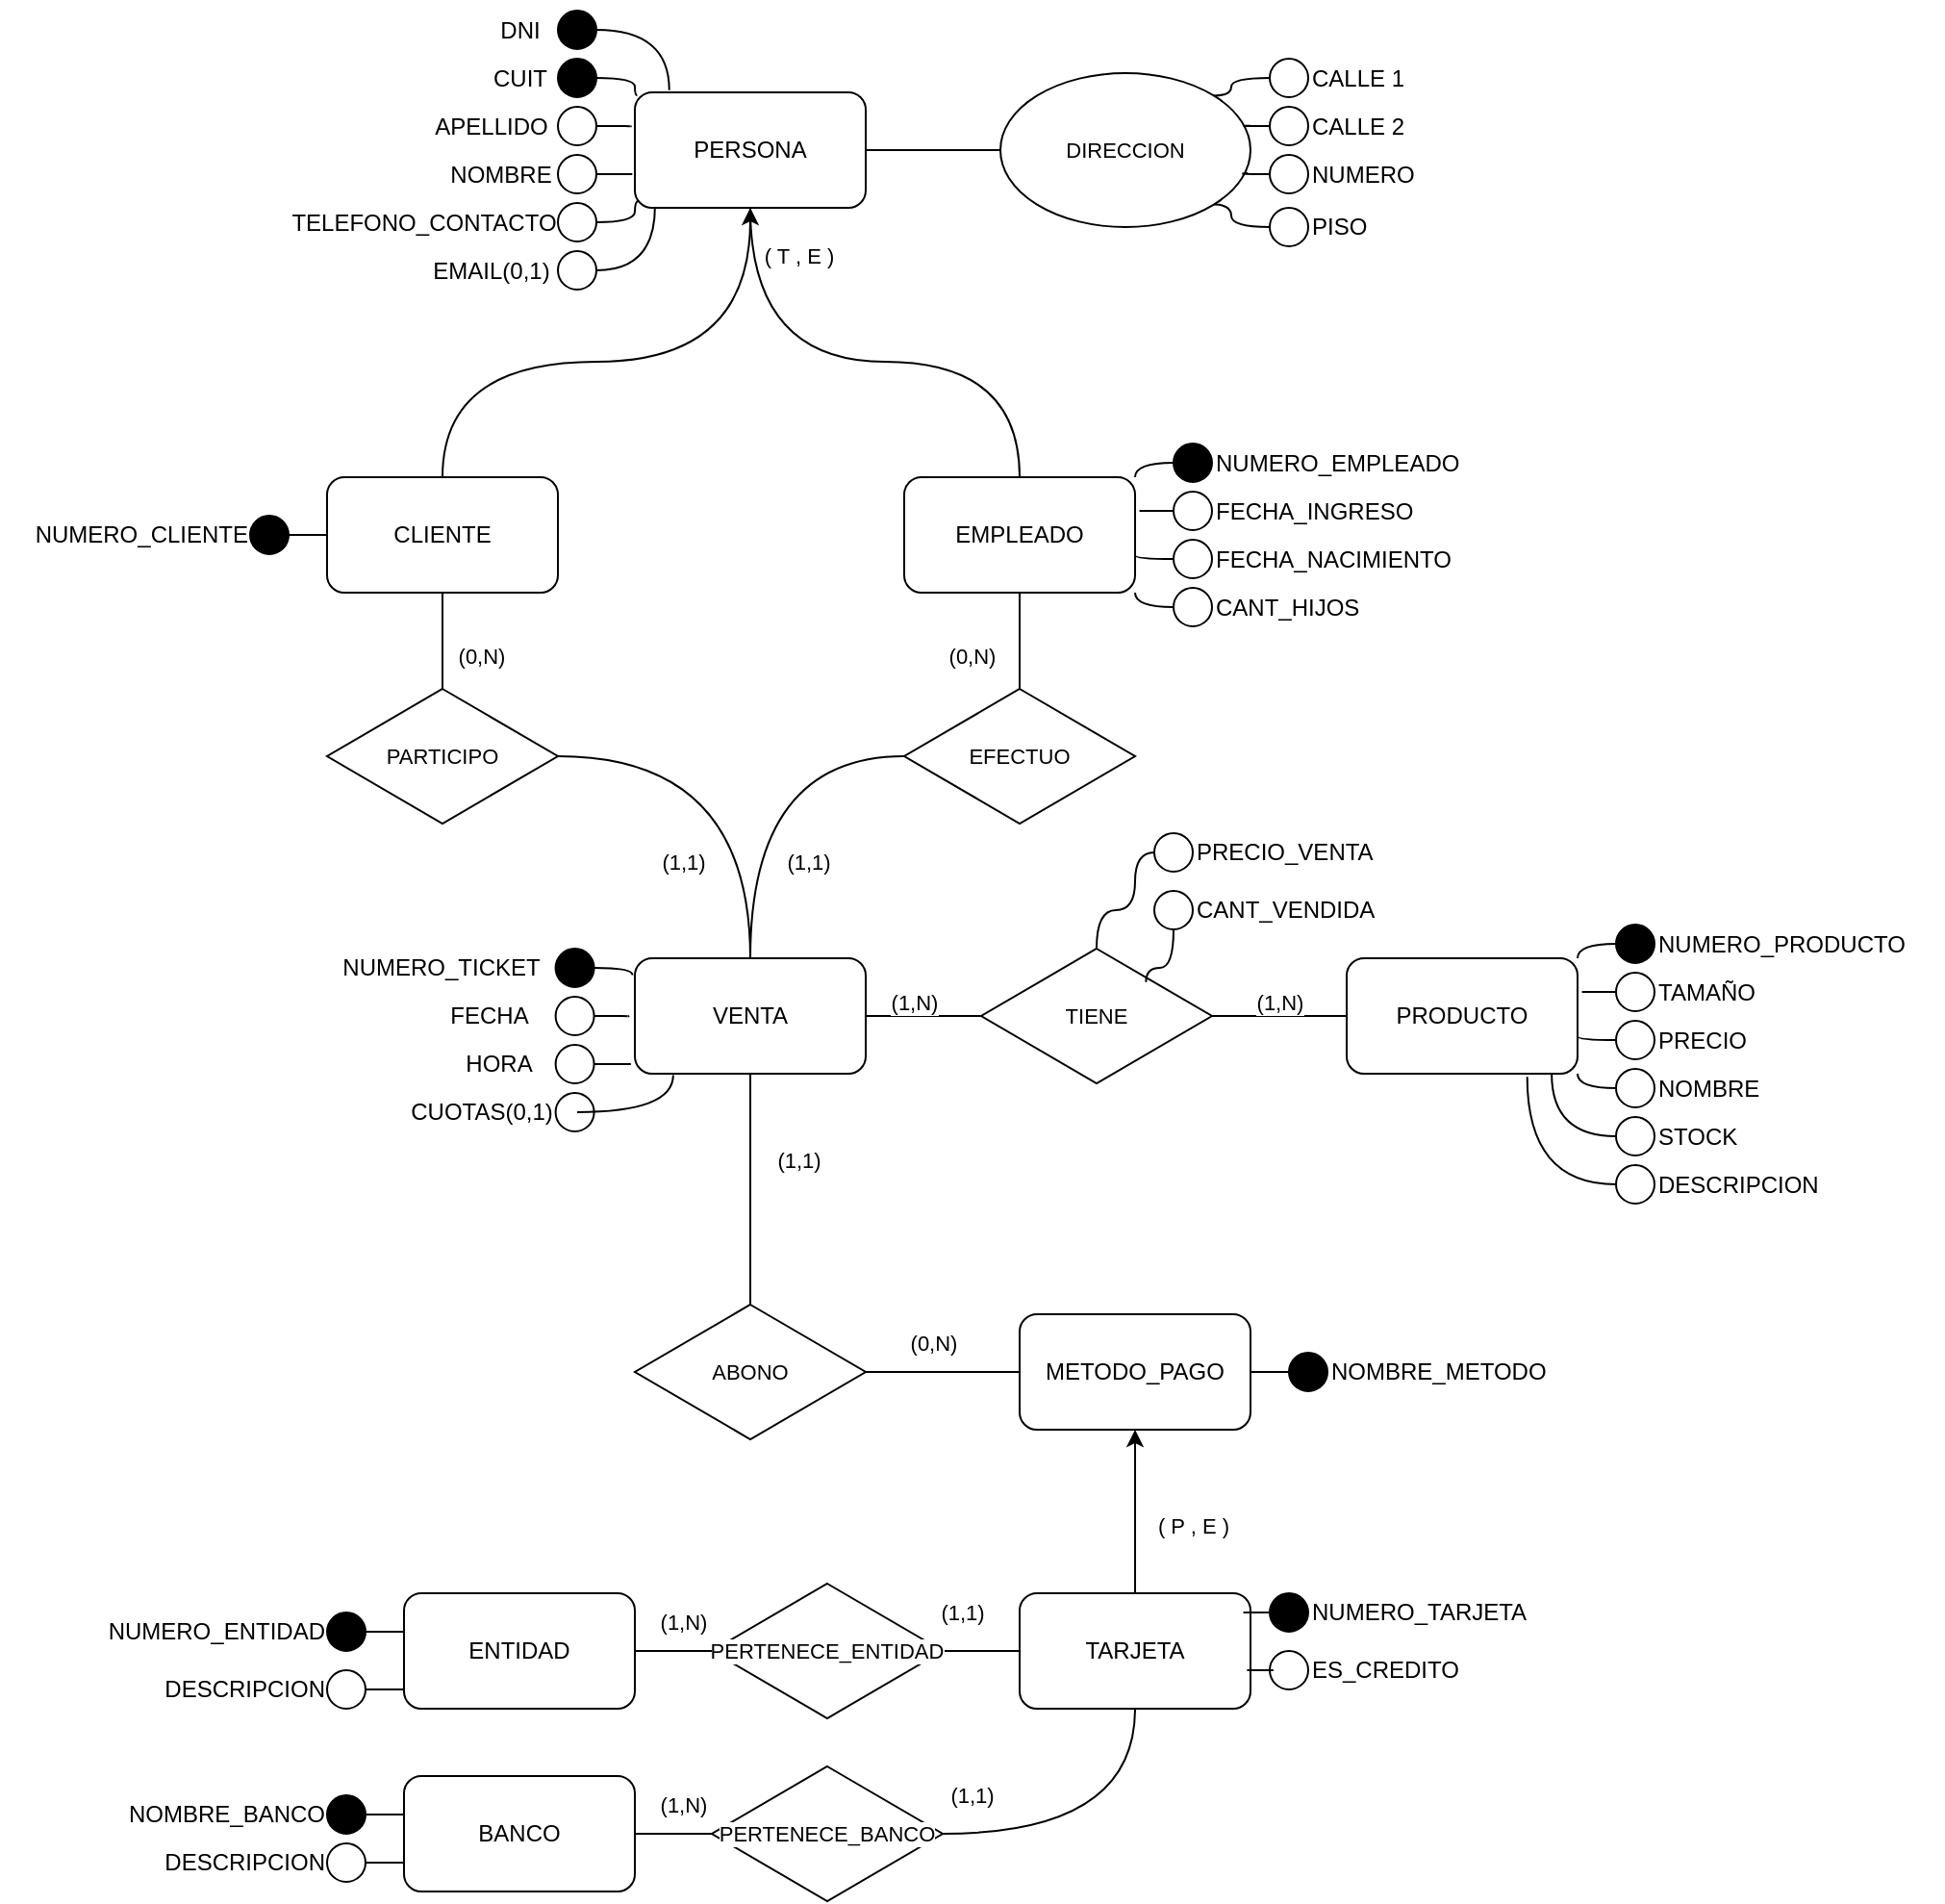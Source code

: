 <mxfile version="24.8.4">
  <diagram name="Page-1" id="r-wE8rNvTRcSZEGVUg5o">
    <mxGraphModel dx="1195" dy="644" grid="1" gridSize="10" guides="1" tooltips="1" connect="1" arrows="1" fold="1" page="1" pageScale="1" pageWidth="1400" pageHeight="850" math="0" shadow="0">
      <root>
        <mxCell id="0" />
        <mxCell id="1" parent="0" />
        <mxCell id="dxS-f-YdwQxAhVwUpoM0-28" value="" style="edgeStyle=orthogonalEdgeStyle;shape=connector;curved=1;rounded=0;orthogonalLoop=1;jettySize=auto;html=1;strokeColor=default;align=center;verticalAlign=middle;fontFamily=Helvetica;fontSize=11;fontColor=default;labelBackgroundColor=default;endArrow=none;endFill=0;" edge="1" parent="1" source="dxS-f-YdwQxAhVwUpoM0-1">
          <mxGeometry relative="1" as="geometry">
            <mxPoint x="670" y="240" as="targetPoint" />
          </mxGeometry>
        </mxCell>
        <mxCell id="dxS-f-YdwQxAhVwUpoM0-1" value="PERSONA" style="rounded=1;whiteSpace=wrap;html=1;" vertex="1" parent="1">
          <mxGeometry x="480" y="210" width="120" height="60" as="geometry" />
        </mxCell>
        <mxCell id="dxS-f-YdwQxAhVwUpoM0-2" value="" style="ellipse;whiteSpace=wrap;html=1;aspect=fixed;fillColor=#000000;" vertex="1" parent="1">
          <mxGeometry x="440" y="167.5" width="20" height="20" as="geometry" />
        </mxCell>
        <mxCell id="dxS-f-YdwQxAhVwUpoM0-3" value="DNI" style="text;html=1;align=center;verticalAlign=middle;resizable=0;points=[];autosize=1;strokeColor=none;fillColor=none;" vertex="1" parent="1">
          <mxGeometry x="400" y="162.5" width="40" height="30" as="geometry" />
        </mxCell>
        <mxCell id="dxS-f-YdwQxAhVwUpoM0-7" value="" style="ellipse;whiteSpace=wrap;html=1;aspect=fixed;fillColor=#000000;" vertex="1" parent="1">
          <mxGeometry x="440" y="192.5" width="20" height="20" as="geometry" />
        </mxCell>
        <mxCell id="dxS-f-YdwQxAhVwUpoM0-8" value="CUIT" style="text;html=1;align=center;verticalAlign=middle;resizable=0;points=[];autosize=1;strokeColor=none;fillColor=none;" vertex="1" parent="1">
          <mxGeometry x="395" y="187.5" width="50" height="30" as="geometry" />
        </mxCell>
        <mxCell id="dxS-f-YdwQxAhVwUpoM0-12" value="" style="ellipse;whiteSpace=wrap;html=1;aspect=fixed;" vertex="1" parent="1">
          <mxGeometry x="440" y="217.5" width="20" height="20" as="geometry" />
        </mxCell>
        <mxCell id="dxS-f-YdwQxAhVwUpoM0-13" value="APELLIDO" style="text;html=1;align=center;verticalAlign=middle;resizable=0;points=[];autosize=1;strokeColor=none;fillColor=none;" vertex="1" parent="1">
          <mxGeometry x="365" y="212.5" width="80" height="30" as="geometry" />
        </mxCell>
        <mxCell id="dxS-f-YdwQxAhVwUpoM0-14" value="" style="ellipse;whiteSpace=wrap;html=1;aspect=fixed;" vertex="1" parent="1">
          <mxGeometry x="440" y="242.5" width="20" height="20" as="geometry" />
        </mxCell>
        <mxCell id="dxS-f-YdwQxAhVwUpoM0-15" value="NOMBRE" style="text;html=1;align=center;verticalAlign=middle;resizable=0;points=[];autosize=1;strokeColor=none;fillColor=none;" vertex="1" parent="1">
          <mxGeometry x="370" y="237.5" width="80" height="30" as="geometry" />
        </mxCell>
        <mxCell id="dxS-f-YdwQxAhVwUpoM0-16" value="" style="ellipse;whiteSpace=wrap;html=1;aspect=fixed;" vertex="1" parent="1">
          <mxGeometry x="440" y="267.5" width="20" height="20" as="geometry" />
        </mxCell>
        <mxCell id="dxS-f-YdwQxAhVwUpoM0-17" value="TELEFONO_CONTACTO" style="text;html=1;align=center;verticalAlign=middle;resizable=0;points=[];autosize=1;strokeColor=none;fillColor=none;" vertex="1" parent="1">
          <mxGeometry x="290" y="262.5" width="160" height="30" as="geometry" />
        </mxCell>
        <mxCell id="dxS-f-YdwQxAhVwUpoM0-18" value="" style="ellipse;whiteSpace=wrap;html=1;aspect=fixed;" vertex="1" parent="1">
          <mxGeometry x="440" y="292.5" width="20" height="20" as="geometry" />
        </mxCell>
        <mxCell id="dxS-f-YdwQxAhVwUpoM0-19" value="EMAIL(0,1)" style="text;html=1;align=center;verticalAlign=middle;resizable=0;points=[];autosize=1;strokeColor=none;fillColor=none;" vertex="1" parent="1">
          <mxGeometry x="365" y="287.5" width="80" height="30" as="geometry" />
        </mxCell>
        <mxCell id="dxS-f-YdwQxAhVwUpoM0-20" style="edgeStyle=orthogonalEdgeStyle;rounded=0;orthogonalLoop=1;jettySize=auto;html=1;entryX=0.149;entryY=-0.019;entryDx=0;entryDy=0;entryPerimeter=0;curved=1;endArrow=none;endFill=0;" edge="1" parent="1" source="dxS-f-YdwQxAhVwUpoM0-2" target="dxS-f-YdwQxAhVwUpoM0-1">
          <mxGeometry relative="1" as="geometry" />
        </mxCell>
        <mxCell id="dxS-f-YdwQxAhVwUpoM0-21" style="edgeStyle=orthogonalEdgeStyle;shape=connector;curved=1;rounded=0;orthogonalLoop=1;jettySize=auto;html=1;entryX=0.01;entryY=0.027;entryDx=0;entryDy=0;entryPerimeter=0;strokeColor=default;align=center;verticalAlign=middle;fontFamily=Helvetica;fontSize=11;fontColor=default;labelBackgroundColor=default;endArrow=none;endFill=0;" edge="1" parent="1" source="dxS-f-YdwQxAhVwUpoM0-7" target="dxS-f-YdwQxAhVwUpoM0-1">
          <mxGeometry relative="1" as="geometry">
            <Array as="points">
              <mxPoint x="480" y="203" />
              <mxPoint x="480" y="212" />
            </Array>
          </mxGeometry>
        </mxCell>
        <mxCell id="dxS-f-YdwQxAhVwUpoM0-22" style="edgeStyle=orthogonalEdgeStyle;shape=connector;curved=1;rounded=0;orthogonalLoop=1;jettySize=auto;html=1;entryX=-0.019;entryY=0.295;entryDx=0;entryDy=0;entryPerimeter=0;strokeColor=default;align=center;verticalAlign=middle;fontFamily=Helvetica;fontSize=11;fontColor=default;labelBackgroundColor=default;endArrow=none;endFill=0;" edge="1" parent="1" source="dxS-f-YdwQxAhVwUpoM0-12" target="dxS-f-YdwQxAhVwUpoM0-1">
          <mxGeometry relative="1" as="geometry" />
        </mxCell>
        <mxCell id="dxS-f-YdwQxAhVwUpoM0-23" style="edgeStyle=orthogonalEdgeStyle;shape=connector;curved=1;rounded=0;orthogonalLoop=1;jettySize=auto;html=1;entryX=-0.011;entryY=0.709;entryDx=0;entryDy=0;entryPerimeter=0;strokeColor=default;align=center;verticalAlign=middle;fontFamily=Helvetica;fontSize=11;fontColor=default;labelBackgroundColor=default;endArrow=none;endFill=0;" edge="1" parent="1" source="dxS-f-YdwQxAhVwUpoM0-14" target="dxS-f-YdwQxAhVwUpoM0-1">
          <mxGeometry relative="1" as="geometry" />
        </mxCell>
        <mxCell id="dxS-f-YdwQxAhVwUpoM0-25" style="edgeStyle=orthogonalEdgeStyle;shape=connector;curved=1;rounded=0;orthogonalLoop=1;jettySize=auto;html=1;entryX=0.016;entryY=0.942;entryDx=0;entryDy=0;entryPerimeter=0;strokeColor=default;align=center;verticalAlign=middle;fontFamily=Helvetica;fontSize=11;fontColor=default;labelBackgroundColor=default;endArrow=none;endFill=0;" edge="1" parent="1" source="dxS-f-YdwQxAhVwUpoM0-16" target="dxS-f-YdwQxAhVwUpoM0-1">
          <mxGeometry relative="1" as="geometry" />
        </mxCell>
        <mxCell id="dxS-f-YdwQxAhVwUpoM0-26" style="edgeStyle=orthogonalEdgeStyle;shape=connector;curved=1;rounded=0;orthogonalLoop=1;jettySize=auto;html=1;entryX=0.087;entryY=0.992;entryDx=0;entryDy=0;entryPerimeter=0;strokeColor=default;align=center;verticalAlign=middle;fontFamily=Helvetica;fontSize=11;fontColor=default;labelBackgroundColor=default;endArrow=none;endFill=0;" edge="1" parent="1" source="dxS-f-YdwQxAhVwUpoM0-18" target="dxS-f-YdwQxAhVwUpoM0-1">
          <mxGeometry relative="1" as="geometry" />
        </mxCell>
        <mxCell id="dxS-f-YdwQxAhVwUpoM0-29" value="DIRECCION" style="ellipse;whiteSpace=wrap;html=1;fontFamily=Helvetica;fontSize=11;fontColor=default;labelBackgroundColor=default;" vertex="1" parent="1">
          <mxGeometry x="670" y="200" width="130" height="80" as="geometry" />
        </mxCell>
        <mxCell id="dxS-f-YdwQxAhVwUpoM0-46" style="edgeStyle=orthogonalEdgeStyle;shape=connector;curved=1;rounded=0;orthogonalLoop=1;jettySize=auto;html=1;entryX=1;entryY=0;entryDx=0;entryDy=0;strokeColor=default;align=center;verticalAlign=middle;fontFamily=Helvetica;fontSize=11;fontColor=default;labelBackgroundColor=default;endArrow=none;endFill=0;" edge="1" parent="1" source="dxS-f-YdwQxAhVwUpoM0-30" target="dxS-f-YdwQxAhVwUpoM0-29">
          <mxGeometry relative="1" as="geometry" />
        </mxCell>
        <mxCell id="dxS-f-YdwQxAhVwUpoM0-30" value="" style="ellipse;whiteSpace=wrap;html=1;aspect=fixed;" vertex="1" parent="1">
          <mxGeometry x="810" y="192.5" width="20" height="20" as="geometry" />
        </mxCell>
        <mxCell id="dxS-f-YdwQxAhVwUpoM0-31" value="CALLE 1" style="text;html=1;align=left;verticalAlign=middle;resizable=0;points=[];autosize=1;strokeColor=none;fillColor=none;" vertex="1" parent="1">
          <mxGeometry x="830" y="187.5" width="70" height="30" as="geometry" />
        </mxCell>
        <mxCell id="dxS-f-YdwQxAhVwUpoM0-36" value="" style="ellipse;whiteSpace=wrap;html=1;aspect=fixed;" vertex="1" parent="1">
          <mxGeometry x="810" y="217.5" width="20" height="20" as="geometry" />
        </mxCell>
        <mxCell id="dxS-f-YdwQxAhVwUpoM0-37" value="CALLE 2" style="text;html=1;align=left;verticalAlign=middle;resizable=0;points=[];autosize=1;strokeColor=none;fillColor=none;" vertex="1" parent="1">
          <mxGeometry x="830" y="212.5" width="70" height="30" as="geometry" />
        </mxCell>
        <mxCell id="dxS-f-YdwQxAhVwUpoM0-38" value="" style="ellipse;whiteSpace=wrap;html=1;aspect=fixed;" vertex="1" parent="1">
          <mxGeometry x="810" y="242.5" width="20" height="20" as="geometry" />
        </mxCell>
        <mxCell id="dxS-f-YdwQxAhVwUpoM0-39" value="NUMERO" style="text;html=1;align=left;verticalAlign=middle;resizable=0;points=[];autosize=1;strokeColor=none;fillColor=none;" vertex="1" parent="1">
          <mxGeometry x="830" y="237.5" width="80" height="30" as="geometry" />
        </mxCell>
        <mxCell id="dxS-f-YdwQxAhVwUpoM0-43" style="edgeStyle=orthogonalEdgeStyle;shape=connector;curved=1;rounded=0;orthogonalLoop=1;jettySize=auto;html=1;entryX=1;entryY=1;entryDx=0;entryDy=0;strokeColor=default;align=center;verticalAlign=middle;fontFamily=Helvetica;fontSize=11;fontColor=default;labelBackgroundColor=default;endArrow=none;endFill=0;" edge="1" parent="1" source="dxS-f-YdwQxAhVwUpoM0-40" target="dxS-f-YdwQxAhVwUpoM0-29">
          <mxGeometry relative="1" as="geometry" />
        </mxCell>
        <mxCell id="dxS-f-YdwQxAhVwUpoM0-40" value="" style="ellipse;whiteSpace=wrap;html=1;aspect=fixed;" vertex="1" parent="1">
          <mxGeometry x="810" y="270" width="20" height="20" as="geometry" />
        </mxCell>
        <mxCell id="dxS-f-YdwQxAhVwUpoM0-41" value="PISO" style="text;html=1;align=left;verticalAlign=middle;resizable=0;points=[];autosize=1;strokeColor=none;fillColor=none;" vertex="1" parent="1">
          <mxGeometry x="830" y="265" width="50" height="30" as="geometry" />
        </mxCell>
        <mxCell id="dxS-f-YdwQxAhVwUpoM0-44" style="edgeStyle=orthogonalEdgeStyle;shape=connector;curved=1;rounded=0;orthogonalLoop=1;jettySize=auto;html=1;entryX=0.99;entryY=0.65;entryDx=0;entryDy=0;entryPerimeter=0;strokeColor=default;align=center;verticalAlign=middle;fontFamily=Helvetica;fontSize=11;fontColor=default;labelBackgroundColor=default;endArrow=none;endFill=0;" edge="1" parent="1" source="dxS-f-YdwQxAhVwUpoM0-38" target="dxS-f-YdwQxAhVwUpoM0-29">
          <mxGeometry relative="1" as="geometry" />
        </mxCell>
        <mxCell id="dxS-f-YdwQxAhVwUpoM0-45" style="edgeStyle=orthogonalEdgeStyle;shape=connector;curved=1;rounded=0;orthogonalLoop=1;jettySize=auto;html=1;entryX=1;entryY=0.342;entryDx=0;entryDy=0;entryPerimeter=0;strokeColor=default;align=center;verticalAlign=middle;fontFamily=Helvetica;fontSize=11;fontColor=default;labelBackgroundColor=default;endArrow=none;endFill=0;" edge="1" parent="1" source="dxS-f-YdwQxAhVwUpoM0-36" target="dxS-f-YdwQxAhVwUpoM0-29">
          <mxGeometry relative="1" as="geometry" />
        </mxCell>
        <mxCell id="dxS-f-YdwQxAhVwUpoM0-65" style="edgeStyle=orthogonalEdgeStyle;shape=connector;curved=1;rounded=0;orthogonalLoop=1;jettySize=auto;html=1;entryX=0.5;entryY=1;entryDx=0;entryDy=0;strokeColor=default;align=center;verticalAlign=middle;fontFamily=Helvetica;fontSize=11;fontColor=default;labelBackgroundColor=default;endArrow=none;endFill=0;" edge="1" parent="1" source="dxS-f-YdwQxAhVwUpoM0-47" target="dxS-f-YdwQxAhVwUpoM0-1">
          <mxGeometry relative="1" as="geometry">
            <Array as="points">
              <mxPoint x="680" y="350" />
              <mxPoint x="540" y="350" />
            </Array>
          </mxGeometry>
        </mxCell>
        <mxCell id="dxS-f-YdwQxAhVwUpoM0-116" value="" style="edgeStyle=orthogonalEdgeStyle;shape=connector;curved=1;rounded=0;orthogonalLoop=1;jettySize=auto;html=1;strokeColor=default;align=center;verticalAlign=middle;fontFamily=Helvetica;fontSize=11;fontColor=default;labelBackgroundColor=default;endArrow=none;endFill=0;" edge="1" parent="1" source="dxS-f-YdwQxAhVwUpoM0-47" target="dxS-f-YdwQxAhVwUpoM0-115">
          <mxGeometry relative="1" as="geometry" />
        </mxCell>
        <mxCell id="dxS-f-YdwQxAhVwUpoM0-47" value="EMPLEADO" style="rounded=1;whiteSpace=wrap;html=1;" vertex="1" parent="1">
          <mxGeometry x="620" y="410" width="120" height="60" as="geometry" />
        </mxCell>
        <mxCell id="dxS-f-YdwQxAhVwUpoM0-48" value="" style="ellipse;whiteSpace=wrap;html=1;aspect=fixed;" vertex="1" parent="1">
          <mxGeometry x="760" y="417.5" width="20" height="20" as="geometry" />
        </mxCell>
        <mxCell id="dxS-f-YdwQxAhVwUpoM0-49" value="FECHA_INGRESO" style="text;html=1;align=left;verticalAlign=middle;resizable=0;points=[];autosize=1;strokeColor=none;fillColor=none;" vertex="1" parent="1">
          <mxGeometry x="780" y="412.5" width="130" height="30" as="geometry" />
        </mxCell>
        <mxCell id="dxS-f-YdwQxAhVwUpoM0-50" value="" style="ellipse;whiteSpace=wrap;html=1;aspect=fixed;" vertex="1" parent="1">
          <mxGeometry x="760" y="442.5" width="20" height="20" as="geometry" />
        </mxCell>
        <mxCell id="dxS-f-YdwQxAhVwUpoM0-51" value="FECHA_NACIMIENTO" style="text;html=1;align=left;verticalAlign=middle;resizable=0;points=[];autosize=1;strokeColor=none;fillColor=none;" vertex="1" parent="1">
          <mxGeometry x="780" y="437.5" width="140" height="30" as="geometry" />
        </mxCell>
        <mxCell id="dxS-f-YdwQxAhVwUpoM0-59" style="edgeStyle=orthogonalEdgeStyle;shape=connector;curved=1;rounded=0;orthogonalLoop=1;jettySize=auto;html=1;entryX=1;entryY=1;entryDx=0;entryDy=0;strokeColor=default;align=center;verticalAlign=middle;fontFamily=Helvetica;fontSize=11;fontColor=default;labelBackgroundColor=default;endArrow=none;endFill=0;" edge="1" parent="1" source="dxS-f-YdwQxAhVwUpoM0-52" target="dxS-f-YdwQxAhVwUpoM0-47">
          <mxGeometry relative="1" as="geometry" />
        </mxCell>
        <mxCell id="dxS-f-YdwQxAhVwUpoM0-52" value="" style="ellipse;whiteSpace=wrap;html=1;aspect=fixed;" vertex="1" parent="1">
          <mxGeometry x="760" y="467.5" width="20" height="20" as="geometry" />
        </mxCell>
        <mxCell id="dxS-f-YdwQxAhVwUpoM0-53" value="CANT_HIJOS" style="text;html=1;align=left;verticalAlign=middle;resizable=0;points=[];autosize=1;strokeColor=none;fillColor=none;" vertex="1" parent="1">
          <mxGeometry x="780" y="462.5" width="100" height="30" as="geometry" />
        </mxCell>
        <mxCell id="dxS-f-YdwQxAhVwUpoM0-56" style="edgeStyle=orthogonalEdgeStyle;shape=connector;curved=1;rounded=0;orthogonalLoop=1;jettySize=auto;html=1;entryX=1;entryY=0;entryDx=0;entryDy=0;strokeColor=default;align=center;verticalAlign=middle;fontFamily=Helvetica;fontSize=11;fontColor=default;labelBackgroundColor=default;endArrow=none;endFill=0;" edge="1" parent="1" source="dxS-f-YdwQxAhVwUpoM0-54" target="dxS-f-YdwQxAhVwUpoM0-47">
          <mxGeometry relative="1" as="geometry" />
        </mxCell>
        <mxCell id="dxS-f-YdwQxAhVwUpoM0-54" value="" style="ellipse;whiteSpace=wrap;html=1;aspect=fixed;fillColor=#000000;" vertex="1" parent="1">
          <mxGeometry x="760" y="392.5" width="20" height="20" as="geometry" />
        </mxCell>
        <mxCell id="dxS-f-YdwQxAhVwUpoM0-55" value="NUMERO_EMPLEADO" style="text;html=1;align=left;verticalAlign=middle;resizable=0;points=[];autosize=1;strokeColor=none;fillColor=none;" vertex="1" parent="1">
          <mxGeometry x="780" y="387.5" width="150" height="30" as="geometry" />
        </mxCell>
        <mxCell id="dxS-f-YdwQxAhVwUpoM0-57" style="edgeStyle=orthogonalEdgeStyle;shape=connector;curved=1;rounded=0;orthogonalLoop=1;jettySize=auto;html=1;entryX=1.019;entryY=0.292;entryDx=0;entryDy=0;entryPerimeter=0;strokeColor=default;align=center;verticalAlign=middle;fontFamily=Helvetica;fontSize=11;fontColor=default;labelBackgroundColor=default;endArrow=none;endFill=0;" edge="1" parent="1" source="dxS-f-YdwQxAhVwUpoM0-48" target="dxS-f-YdwQxAhVwUpoM0-47">
          <mxGeometry relative="1" as="geometry" />
        </mxCell>
        <mxCell id="dxS-f-YdwQxAhVwUpoM0-58" style="edgeStyle=orthogonalEdgeStyle;shape=connector;curved=1;rounded=0;orthogonalLoop=1;jettySize=auto;html=1;entryX=1.007;entryY=0.676;entryDx=0;entryDy=0;entryPerimeter=0;strokeColor=default;align=center;verticalAlign=middle;fontFamily=Helvetica;fontSize=11;fontColor=default;labelBackgroundColor=default;endArrow=none;endFill=0;" edge="1" parent="1" source="dxS-f-YdwQxAhVwUpoM0-50" target="dxS-f-YdwQxAhVwUpoM0-47">
          <mxGeometry relative="1" as="geometry" />
        </mxCell>
        <mxCell id="dxS-f-YdwQxAhVwUpoM0-64" style="edgeStyle=orthogonalEdgeStyle;shape=connector;curved=1;rounded=0;orthogonalLoop=1;jettySize=auto;html=1;entryX=0.5;entryY=1;entryDx=0;entryDy=0;strokeColor=default;align=center;verticalAlign=middle;fontFamily=Helvetica;fontSize=11;fontColor=default;labelBackgroundColor=default;endArrow=classic;endFill=1;" edge="1" parent="1" source="dxS-f-YdwQxAhVwUpoM0-60" target="dxS-f-YdwQxAhVwUpoM0-1">
          <mxGeometry relative="1" as="geometry">
            <Array as="points">
              <mxPoint x="380" y="350" />
              <mxPoint x="540" y="350" />
            </Array>
          </mxGeometry>
        </mxCell>
        <mxCell id="dxS-f-YdwQxAhVwUpoM0-60" value="CLIENTE" style="rounded=1;whiteSpace=wrap;html=1;" vertex="1" parent="1">
          <mxGeometry x="320" y="410" width="120" height="60" as="geometry" />
        </mxCell>
        <mxCell id="dxS-f-YdwQxAhVwUpoM0-63" value="" style="edgeStyle=orthogonalEdgeStyle;shape=connector;curved=1;rounded=0;orthogonalLoop=1;jettySize=auto;html=1;strokeColor=default;align=center;verticalAlign=middle;fontFamily=Helvetica;fontSize=11;fontColor=default;labelBackgroundColor=default;endArrow=none;endFill=0;" edge="1" parent="1" source="dxS-f-YdwQxAhVwUpoM0-61" target="dxS-f-YdwQxAhVwUpoM0-60">
          <mxGeometry relative="1" as="geometry" />
        </mxCell>
        <mxCell id="dxS-f-YdwQxAhVwUpoM0-61" value="" style="ellipse;whiteSpace=wrap;html=1;aspect=fixed;fillColor=#000000;" vertex="1" parent="1">
          <mxGeometry x="280" y="430" width="20" height="20" as="geometry" />
        </mxCell>
        <mxCell id="dxS-f-YdwQxAhVwUpoM0-62" value="NUMERO_CLIENTE" style="text;html=1;align=right;verticalAlign=middle;resizable=0;points=[];autosize=1;strokeColor=none;fillColor=none;" vertex="1" parent="1">
          <mxGeometry x="150" y="425" width="130" height="30" as="geometry" />
        </mxCell>
        <mxCell id="dxS-f-YdwQxAhVwUpoM0-66" value="( T , E )" style="text;html=1;align=center;verticalAlign=middle;resizable=0;points=[];autosize=1;strokeColor=none;fillColor=none;fontFamily=Helvetica;fontSize=11;fontColor=default;labelBackgroundColor=default;" vertex="1" parent="1">
          <mxGeometry x="535" y="280" width="60" height="30" as="geometry" />
        </mxCell>
        <mxCell id="dxS-f-YdwQxAhVwUpoM0-67" value="PRODUCTO" style="rounded=1;whiteSpace=wrap;html=1;" vertex="1" parent="1">
          <mxGeometry x="850" y="660" width="120" height="60" as="geometry" />
        </mxCell>
        <mxCell id="dxS-f-YdwQxAhVwUpoM0-68" value="" style="ellipse;whiteSpace=wrap;html=1;aspect=fixed;" vertex="1" parent="1">
          <mxGeometry x="990" y="667.5" width="20" height="20" as="geometry" />
        </mxCell>
        <mxCell id="dxS-f-YdwQxAhVwUpoM0-69" value="TAMAÑO" style="text;html=1;align=left;verticalAlign=middle;resizable=0;points=[];autosize=1;strokeColor=none;fillColor=none;" vertex="1" parent="1">
          <mxGeometry x="1010" y="662.5" width="70" height="30" as="geometry" />
        </mxCell>
        <mxCell id="dxS-f-YdwQxAhVwUpoM0-70" value="" style="ellipse;whiteSpace=wrap;html=1;aspect=fixed;" vertex="1" parent="1">
          <mxGeometry x="990" y="692.5" width="20" height="20" as="geometry" />
        </mxCell>
        <mxCell id="dxS-f-YdwQxAhVwUpoM0-71" value="PRECIO" style="text;html=1;align=left;verticalAlign=middle;resizable=0;points=[];autosize=1;strokeColor=none;fillColor=none;" vertex="1" parent="1">
          <mxGeometry x="1010" y="687.5" width="70" height="30" as="geometry" />
        </mxCell>
        <mxCell id="dxS-f-YdwQxAhVwUpoM0-72" style="edgeStyle=orthogonalEdgeStyle;shape=connector;curved=1;rounded=0;orthogonalLoop=1;jettySize=auto;html=1;entryX=1;entryY=1;entryDx=0;entryDy=0;strokeColor=default;align=center;verticalAlign=middle;fontFamily=Helvetica;fontSize=11;fontColor=default;labelBackgroundColor=default;endArrow=none;endFill=0;" edge="1" parent="1" source="dxS-f-YdwQxAhVwUpoM0-73" target="dxS-f-YdwQxAhVwUpoM0-67">
          <mxGeometry relative="1" as="geometry" />
        </mxCell>
        <mxCell id="dxS-f-YdwQxAhVwUpoM0-73" value="" style="ellipse;whiteSpace=wrap;html=1;aspect=fixed;" vertex="1" parent="1">
          <mxGeometry x="990" y="717.5" width="20" height="20" as="geometry" />
        </mxCell>
        <mxCell id="dxS-f-YdwQxAhVwUpoM0-74" value="NOMBRE" style="text;html=1;align=left;verticalAlign=middle;resizable=0;points=[];autosize=1;strokeColor=none;fillColor=none;" vertex="1" parent="1">
          <mxGeometry x="1010" y="712.5" width="80" height="30" as="geometry" />
        </mxCell>
        <mxCell id="dxS-f-YdwQxAhVwUpoM0-75" style="edgeStyle=orthogonalEdgeStyle;shape=connector;curved=1;rounded=0;orthogonalLoop=1;jettySize=auto;html=1;entryX=1;entryY=0;entryDx=0;entryDy=0;strokeColor=default;align=center;verticalAlign=middle;fontFamily=Helvetica;fontSize=11;fontColor=default;labelBackgroundColor=default;endArrow=none;endFill=0;" edge="1" parent="1" source="dxS-f-YdwQxAhVwUpoM0-76" target="dxS-f-YdwQxAhVwUpoM0-67">
          <mxGeometry relative="1" as="geometry" />
        </mxCell>
        <mxCell id="dxS-f-YdwQxAhVwUpoM0-76" value="" style="ellipse;whiteSpace=wrap;html=1;aspect=fixed;fillColor=#000000;" vertex="1" parent="1">
          <mxGeometry x="990" y="642.5" width="20" height="20" as="geometry" />
        </mxCell>
        <mxCell id="dxS-f-YdwQxAhVwUpoM0-77" value="NUMERO_PRODUCTO" style="text;html=1;align=left;verticalAlign=middle;resizable=0;points=[];autosize=1;strokeColor=none;fillColor=none;" vertex="1" parent="1">
          <mxGeometry x="1010" y="637.5" width="150" height="30" as="geometry" />
        </mxCell>
        <mxCell id="dxS-f-YdwQxAhVwUpoM0-78" style="edgeStyle=orthogonalEdgeStyle;shape=connector;curved=1;rounded=0;orthogonalLoop=1;jettySize=auto;html=1;entryX=1.019;entryY=0.292;entryDx=0;entryDy=0;entryPerimeter=0;strokeColor=default;align=center;verticalAlign=middle;fontFamily=Helvetica;fontSize=11;fontColor=default;labelBackgroundColor=default;endArrow=none;endFill=0;" edge="1" parent="1" source="dxS-f-YdwQxAhVwUpoM0-68" target="dxS-f-YdwQxAhVwUpoM0-67">
          <mxGeometry relative="1" as="geometry" />
        </mxCell>
        <mxCell id="dxS-f-YdwQxAhVwUpoM0-79" style="edgeStyle=orthogonalEdgeStyle;shape=connector;curved=1;rounded=0;orthogonalLoop=1;jettySize=auto;html=1;entryX=1.007;entryY=0.676;entryDx=0;entryDy=0;entryPerimeter=0;strokeColor=default;align=center;verticalAlign=middle;fontFamily=Helvetica;fontSize=11;fontColor=default;labelBackgroundColor=default;endArrow=none;endFill=0;" edge="1" parent="1" source="dxS-f-YdwQxAhVwUpoM0-70" target="dxS-f-YdwQxAhVwUpoM0-67">
          <mxGeometry relative="1" as="geometry" />
        </mxCell>
        <mxCell id="dxS-f-YdwQxAhVwUpoM0-81" value="" style="ellipse;whiteSpace=wrap;html=1;aspect=fixed;" vertex="1" parent="1">
          <mxGeometry x="990" y="742.5" width="20" height="20" as="geometry" />
        </mxCell>
        <mxCell id="dxS-f-YdwQxAhVwUpoM0-82" value="STOCK" style="text;html=1;align=left;verticalAlign=middle;resizable=0;points=[];autosize=1;strokeColor=none;fillColor=none;" vertex="1" parent="1">
          <mxGeometry x="1010" y="737.5" width="60" height="30" as="geometry" />
        </mxCell>
        <mxCell id="dxS-f-YdwQxAhVwUpoM0-84" value="" style="ellipse;whiteSpace=wrap;html=1;aspect=fixed;" vertex="1" parent="1">
          <mxGeometry x="990" y="767.5" width="20" height="20" as="geometry" />
        </mxCell>
        <mxCell id="dxS-f-YdwQxAhVwUpoM0-85" value="DESCRIPCION" style="text;html=1;align=left;verticalAlign=middle;resizable=0;points=[];autosize=1;strokeColor=none;fillColor=none;" vertex="1" parent="1">
          <mxGeometry x="1010" y="762.5" width="110" height="30" as="geometry" />
        </mxCell>
        <mxCell id="dxS-f-YdwQxAhVwUpoM0-86" style="edgeStyle=orthogonalEdgeStyle;shape=connector;curved=1;rounded=0;orthogonalLoop=1;jettySize=auto;html=1;entryX=0.782;entryY=1.028;entryDx=0;entryDy=0;entryPerimeter=0;strokeColor=default;align=center;verticalAlign=middle;fontFamily=Helvetica;fontSize=11;fontColor=default;labelBackgroundColor=default;endArrow=none;endFill=0;" edge="1" parent="1" source="dxS-f-YdwQxAhVwUpoM0-84" target="dxS-f-YdwQxAhVwUpoM0-67">
          <mxGeometry relative="1" as="geometry" />
        </mxCell>
        <mxCell id="dxS-f-YdwQxAhVwUpoM0-87" style="edgeStyle=orthogonalEdgeStyle;shape=connector;curved=1;rounded=0;orthogonalLoop=1;jettySize=auto;html=1;entryX=0.888;entryY=1.002;entryDx=0;entryDy=0;entryPerimeter=0;strokeColor=default;align=center;verticalAlign=middle;fontFamily=Helvetica;fontSize=11;fontColor=default;labelBackgroundColor=default;endArrow=none;endFill=0;" edge="1" parent="1" source="dxS-f-YdwQxAhVwUpoM0-81" target="dxS-f-YdwQxAhVwUpoM0-67">
          <mxGeometry relative="1" as="geometry" />
        </mxCell>
        <mxCell id="dxS-f-YdwQxAhVwUpoM0-113" value="" style="edgeStyle=orthogonalEdgeStyle;shape=connector;curved=1;rounded=0;orthogonalLoop=1;jettySize=auto;html=1;strokeColor=default;align=center;verticalAlign=middle;fontFamily=Helvetica;fontSize=11;fontColor=default;labelBackgroundColor=default;endArrow=none;endFill=0;" edge="1" parent="1" source="dxS-f-YdwQxAhVwUpoM0-88" target="dxS-f-YdwQxAhVwUpoM0-112">
          <mxGeometry relative="1" as="geometry" />
        </mxCell>
        <mxCell id="dxS-f-YdwQxAhVwUpoM0-88" value="VENTA" style="rounded=1;whiteSpace=wrap;html=1;" vertex="1" parent="1">
          <mxGeometry x="480" y="660" width="120" height="60" as="geometry" />
        </mxCell>
        <mxCell id="dxS-f-YdwQxAhVwUpoM0-91" value="" style="ellipse;whiteSpace=wrap;html=1;aspect=fixed;fillColor=#000000;" vertex="1" parent="1">
          <mxGeometry x="438.8" y="655" width="20" height="20" as="geometry" />
        </mxCell>
        <mxCell id="dxS-f-YdwQxAhVwUpoM0-92" value="NUMERO_TICKET" style="text;html=1;align=center;verticalAlign=middle;resizable=0;points=[];autosize=1;strokeColor=none;fillColor=none;" vertex="1" parent="1">
          <mxGeometry x="313.8" y="650" width="130" height="30" as="geometry" />
        </mxCell>
        <mxCell id="dxS-f-YdwQxAhVwUpoM0-93" value="" style="ellipse;whiteSpace=wrap;html=1;aspect=fixed;" vertex="1" parent="1">
          <mxGeometry x="438.8" y="680" width="20" height="20" as="geometry" />
        </mxCell>
        <mxCell id="dxS-f-YdwQxAhVwUpoM0-94" value="FECHA" style="text;html=1;align=center;verticalAlign=middle;resizable=0;points=[];autosize=1;strokeColor=none;fillColor=none;" vertex="1" parent="1">
          <mxGeometry x="373.8" y="675" width="60" height="30" as="geometry" />
        </mxCell>
        <mxCell id="dxS-f-YdwQxAhVwUpoM0-95" value="" style="ellipse;whiteSpace=wrap;html=1;aspect=fixed;" vertex="1" parent="1">
          <mxGeometry x="438.8" y="705" width="20" height="20" as="geometry" />
        </mxCell>
        <mxCell id="dxS-f-YdwQxAhVwUpoM0-96" value="&lt;div&gt;HORA&lt;/div&gt;" style="text;html=1;align=center;verticalAlign=middle;resizable=0;points=[];autosize=1;strokeColor=none;fillColor=none;" vertex="1" parent="1">
          <mxGeometry x="378.8" y="700" width="60" height="30" as="geometry" />
        </mxCell>
        <mxCell id="dxS-f-YdwQxAhVwUpoM0-103" style="edgeStyle=orthogonalEdgeStyle;shape=connector;curved=1;rounded=0;orthogonalLoop=1;jettySize=auto;html=1;entryX=-0.019;entryY=0.295;entryDx=0;entryDy=0;entryPerimeter=0;strokeColor=default;align=center;verticalAlign=middle;fontFamily=Helvetica;fontSize=11;fontColor=default;labelBackgroundColor=default;endArrow=none;endFill=0;" edge="1" parent="1" source="dxS-f-YdwQxAhVwUpoM0-93">
          <mxGeometry relative="1" as="geometry">
            <mxPoint x="476.52" y="690.2" as="targetPoint" />
          </mxGeometry>
        </mxCell>
        <mxCell id="dxS-f-YdwQxAhVwUpoM0-104" style="edgeStyle=orthogonalEdgeStyle;shape=connector;curved=1;rounded=0;orthogonalLoop=1;jettySize=auto;html=1;entryX=-0.011;entryY=0.709;entryDx=0;entryDy=0;entryPerimeter=0;strokeColor=default;align=center;verticalAlign=middle;fontFamily=Helvetica;fontSize=11;fontColor=default;labelBackgroundColor=default;endArrow=none;endFill=0;" edge="1" parent="1" source="dxS-f-YdwQxAhVwUpoM0-95">
          <mxGeometry relative="1" as="geometry">
            <mxPoint x="477.48" y="715.04" as="targetPoint" />
          </mxGeometry>
        </mxCell>
        <mxCell id="dxS-f-YdwQxAhVwUpoM0-108" style="edgeStyle=orthogonalEdgeStyle;shape=connector;curved=1;rounded=0;orthogonalLoop=1;jettySize=auto;html=1;entryX=-0.013;entryY=0.145;entryDx=0;entryDy=0;entryPerimeter=0;strokeColor=default;align=center;verticalAlign=middle;fontFamily=Helvetica;fontSize=11;fontColor=default;labelBackgroundColor=default;endArrow=none;endFill=0;" edge="1" parent="1" source="dxS-f-YdwQxAhVwUpoM0-91" target="dxS-f-YdwQxAhVwUpoM0-88">
          <mxGeometry relative="1" as="geometry" />
        </mxCell>
        <mxCell id="dxS-f-YdwQxAhVwUpoM0-110" style="edgeStyle=orthogonalEdgeStyle;shape=connector;curved=1;rounded=0;orthogonalLoop=1;jettySize=auto;html=1;entryX=0.5;entryY=1;entryDx=0;entryDy=0;strokeColor=default;align=center;verticalAlign=middle;fontFamily=Helvetica;fontSize=11;fontColor=default;labelBackgroundColor=default;endArrow=none;endFill=0;" edge="1" parent="1" source="dxS-f-YdwQxAhVwUpoM0-109" target="dxS-f-YdwQxAhVwUpoM0-60">
          <mxGeometry relative="1" as="geometry" />
        </mxCell>
        <mxCell id="dxS-f-YdwQxAhVwUpoM0-111" style="edgeStyle=orthogonalEdgeStyle;shape=connector;curved=1;rounded=0;orthogonalLoop=1;jettySize=auto;html=1;entryX=0.5;entryY=0;entryDx=0;entryDy=0;strokeColor=default;align=center;verticalAlign=middle;fontFamily=Helvetica;fontSize=11;fontColor=default;labelBackgroundColor=default;endArrow=none;endFill=0;" edge="1" parent="1" source="dxS-f-YdwQxAhVwUpoM0-109" target="dxS-f-YdwQxAhVwUpoM0-88">
          <mxGeometry relative="1" as="geometry" />
        </mxCell>
        <mxCell id="dxS-f-YdwQxAhVwUpoM0-109" value="PARTICIPO" style="rhombus;whiteSpace=wrap;html=1;fontFamily=Helvetica;fontSize=11;fontColor=default;labelBackgroundColor=default;" vertex="1" parent="1">
          <mxGeometry x="320" y="520" width="120" height="70" as="geometry" />
        </mxCell>
        <mxCell id="dxS-f-YdwQxAhVwUpoM0-114" value="" style="edgeStyle=orthogonalEdgeStyle;shape=connector;curved=1;rounded=0;orthogonalLoop=1;jettySize=auto;html=1;strokeColor=default;align=center;verticalAlign=middle;fontFamily=Helvetica;fontSize=11;fontColor=default;labelBackgroundColor=default;endArrow=none;endFill=0;" edge="1" parent="1" source="dxS-f-YdwQxAhVwUpoM0-112" target="dxS-f-YdwQxAhVwUpoM0-67">
          <mxGeometry relative="1" as="geometry" />
        </mxCell>
        <mxCell id="dxS-f-YdwQxAhVwUpoM0-112" value="TIENE" style="rhombus;whiteSpace=wrap;html=1;fontFamily=Helvetica;fontSize=11;fontColor=default;labelBackgroundColor=default;" vertex="1" parent="1">
          <mxGeometry x="660" y="655" width="120" height="70" as="geometry" />
        </mxCell>
        <mxCell id="dxS-f-YdwQxAhVwUpoM0-118" style="edgeStyle=orthogonalEdgeStyle;shape=connector;curved=1;rounded=0;orthogonalLoop=1;jettySize=auto;html=1;strokeColor=default;align=center;verticalAlign=middle;fontFamily=Helvetica;fontSize=11;fontColor=default;labelBackgroundColor=default;endArrow=none;endFill=0;" edge="1" parent="1" source="dxS-f-YdwQxAhVwUpoM0-115" target="dxS-f-YdwQxAhVwUpoM0-88">
          <mxGeometry relative="1" as="geometry" />
        </mxCell>
        <mxCell id="dxS-f-YdwQxAhVwUpoM0-115" value="EFECTUO" style="rhombus;whiteSpace=wrap;html=1;fontFamily=Helvetica;fontSize=11;fontColor=default;labelBackgroundColor=default;" vertex="1" parent="1">
          <mxGeometry x="620" y="520" width="120" height="70" as="geometry" />
        </mxCell>
        <mxCell id="dxS-f-YdwQxAhVwUpoM0-124" style="edgeStyle=orthogonalEdgeStyle;shape=connector;curved=1;rounded=0;orthogonalLoop=1;jettySize=auto;html=1;entryX=0.5;entryY=0;entryDx=0;entryDy=0;strokeColor=default;align=center;verticalAlign=middle;fontFamily=Helvetica;fontSize=11;fontColor=default;labelBackgroundColor=default;endArrow=none;endFill=0;" edge="1" parent="1" source="dxS-f-YdwQxAhVwUpoM0-119" target="dxS-f-YdwQxAhVwUpoM0-112">
          <mxGeometry relative="1" as="geometry">
            <Array as="points">
              <mxPoint x="740" y="605" />
              <mxPoint x="740" y="635" />
              <mxPoint x="720" y="635" />
            </Array>
          </mxGeometry>
        </mxCell>
        <mxCell id="dxS-f-YdwQxAhVwUpoM0-119" value="" style="ellipse;whiteSpace=wrap;html=1;aspect=fixed;" vertex="1" parent="1">
          <mxGeometry x="750" y="595" width="20" height="20" as="geometry" />
        </mxCell>
        <mxCell id="dxS-f-YdwQxAhVwUpoM0-120" value="PRECIO_VENTA" style="text;html=1;align=left;verticalAlign=middle;resizable=0;points=[];autosize=1;strokeColor=none;fillColor=none;" vertex="1" parent="1">
          <mxGeometry x="770" y="590" width="110" height="30" as="geometry" />
        </mxCell>
        <mxCell id="dxS-f-YdwQxAhVwUpoM0-121" value="" style="ellipse;whiteSpace=wrap;html=1;aspect=fixed;" vertex="1" parent="1">
          <mxGeometry x="750" y="625" width="20" height="20" as="geometry" />
        </mxCell>
        <mxCell id="dxS-f-YdwQxAhVwUpoM0-122" value="CANT_VENDIDA" style="text;html=1;align=left;verticalAlign=middle;resizable=0;points=[];autosize=1;strokeColor=none;fillColor=none;" vertex="1" parent="1">
          <mxGeometry x="770" y="620" width="110" height="30" as="geometry" />
        </mxCell>
        <mxCell id="dxS-f-YdwQxAhVwUpoM0-123" style="edgeStyle=orthogonalEdgeStyle;shape=connector;curved=1;rounded=0;orthogonalLoop=1;jettySize=auto;html=1;entryX=0.714;entryY=0.248;entryDx=0;entryDy=0;entryPerimeter=0;strokeColor=default;align=center;verticalAlign=middle;fontFamily=Helvetica;fontSize=11;fontColor=default;labelBackgroundColor=default;endArrow=none;endFill=0;" edge="1" parent="1" source="dxS-f-YdwQxAhVwUpoM0-121" target="dxS-f-YdwQxAhVwUpoM0-112">
          <mxGeometry relative="1" as="geometry" />
        </mxCell>
        <mxCell id="dxS-f-YdwQxAhVwUpoM0-127" value="" style="edgeStyle=orthogonalEdgeStyle;shape=connector;curved=1;rounded=0;orthogonalLoop=1;jettySize=auto;html=1;strokeColor=default;align=center;verticalAlign=middle;fontFamily=Helvetica;fontSize=11;fontColor=default;labelBackgroundColor=default;endArrow=none;endFill=0;" edge="1" parent="1" source="dxS-f-YdwQxAhVwUpoM0-125" target="dxS-f-YdwQxAhVwUpoM0-126">
          <mxGeometry relative="1" as="geometry" />
        </mxCell>
        <mxCell id="dxS-f-YdwQxAhVwUpoM0-128" style="edgeStyle=orthogonalEdgeStyle;shape=connector;curved=1;rounded=0;orthogonalLoop=1;jettySize=auto;html=1;entryX=0.5;entryY=1;entryDx=0;entryDy=0;strokeColor=default;align=center;verticalAlign=middle;fontFamily=Helvetica;fontSize=11;fontColor=default;labelBackgroundColor=default;endArrow=none;endFill=0;" edge="1" parent="1" source="dxS-f-YdwQxAhVwUpoM0-125" target="dxS-f-YdwQxAhVwUpoM0-88">
          <mxGeometry relative="1" as="geometry" />
        </mxCell>
        <mxCell id="dxS-f-YdwQxAhVwUpoM0-125" value="ABONO" style="rhombus;whiteSpace=wrap;html=1;fontFamily=Helvetica;fontSize=11;fontColor=default;labelBackgroundColor=default;" vertex="1" parent="1">
          <mxGeometry x="480" y="840" width="120" height="70" as="geometry" />
        </mxCell>
        <mxCell id="dxS-f-YdwQxAhVwUpoM0-135" value="" style="edgeStyle=orthogonalEdgeStyle;shape=connector;curved=1;rounded=0;orthogonalLoop=1;jettySize=auto;html=1;strokeColor=default;align=center;verticalAlign=middle;fontFamily=Helvetica;fontSize=11;fontColor=default;labelBackgroundColor=default;endArrow=none;endFill=0;" edge="1" parent="1" source="dxS-f-YdwQxAhVwUpoM0-126" target="dxS-f-YdwQxAhVwUpoM0-134">
          <mxGeometry relative="1" as="geometry" />
        </mxCell>
        <mxCell id="dxS-f-YdwQxAhVwUpoM0-126" value="METODO_PAGO" style="rounded=1;whiteSpace=wrap;html=1;" vertex="1" parent="1">
          <mxGeometry x="680" y="845" width="120" height="60" as="geometry" />
        </mxCell>
        <mxCell id="dxS-f-YdwQxAhVwUpoM0-129" value="" style="ellipse;whiteSpace=wrap;html=1;aspect=fixed;" vertex="1" parent="1">
          <mxGeometry x="438.8" y="730" width="20" height="20" as="geometry" />
        </mxCell>
        <mxCell id="dxS-f-YdwQxAhVwUpoM0-130" value="CUOTAS(0,1)" style="text;html=1;align=center;verticalAlign=middle;resizable=0;points=[];autosize=1;strokeColor=none;fillColor=none;" vertex="1" parent="1">
          <mxGeometry x="350" y="725" width="100" height="30" as="geometry" />
        </mxCell>
        <mxCell id="dxS-f-YdwQxAhVwUpoM0-132" style="edgeStyle=orthogonalEdgeStyle;shape=connector;curved=1;rounded=0;orthogonalLoop=1;jettySize=auto;html=1;entryX=0.166;entryY=1.013;entryDx=0;entryDy=0;entryPerimeter=0;strokeColor=default;align=center;verticalAlign=middle;fontFamily=Helvetica;fontSize=11;fontColor=default;labelBackgroundColor=default;endArrow=none;endFill=0;" edge="1" parent="1" source="dxS-f-YdwQxAhVwUpoM0-130" target="dxS-f-YdwQxAhVwUpoM0-88">
          <mxGeometry relative="1" as="geometry" />
        </mxCell>
        <mxCell id="dxS-f-YdwQxAhVwUpoM0-133" value="" style="ellipse;whiteSpace=wrap;html=1;aspect=fixed;fillColor=#000000;" vertex="1" parent="1">
          <mxGeometry x="820" y="865" width="20" height="20" as="geometry" />
        </mxCell>
        <mxCell id="dxS-f-YdwQxAhVwUpoM0-134" value="NOMBRE_METODO" style="text;html=1;align=left;verticalAlign=middle;resizable=0;points=[];autosize=1;strokeColor=none;fillColor=none;" vertex="1" parent="1">
          <mxGeometry x="840" y="860" width="130" height="30" as="geometry" />
        </mxCell>
        <mxCell id="dxS-f-YdwQxAhVwUpoM0-137" style="edgeStyle=orthogonalEdgeStyle;shape=connector;curved=1;rounded=0;orthogonalLoop=1;jettySize=auto;html=1;entryX=0.5;entryY=1;entryDx=0;entryDy=0;strokeColor=default;align=center;verticalAlign=middle;fontFamily=Helvetica;fontSize=11;fontColor=default;labelBackgroundColor=default;endArrow=classic;endFill=1;" edge="1" parent="1" source="dxS-f-YdwQxAhVwUpoM0-136" target="dxS-f-YdwQxAhVwUpoM0-126">
          <mxGeometry relative="1" as="geometry" />
        </mxCell>
        <mxCell id="dxS-f-YdwQxAhVwUpoM0-142" value="" style="edgeStyle=orthogonalEdgeStyle;shape=connector;curved=1;rounded=0;orthogonalLoop=1;jettySize=auto;html=1;strokeColor=default;align=center;verticalAlign=middle;fontFamily=Helvetica;fontSize=11;fontColor=default;labelBackgroundColor=default;endArrow=none;endFill=0;" edge="1" parent="1" source="dxS-f-YdwQxAhVwUpoM0-136" target="dxS-f-YdwQxAhVwUpoM0-140">
          <mxGeometry relative="1" as="geometry" />
        </mxCell>
        <mxCell id="dxS-f-YdwQxAhVwUpoM0-147" style="edgeStyle=orthogonalEdgeStyle;shape=connector;curved=1;rounded=0;orthogonalLoop=1;jettySize=auto;html=1;entryX=1;entryY=0.5;entryDx=0;entryDy=0;strokeColor=default;align=center;verticalAlign=middle;fontFamily=Helvetica;fontSize=11;fontColor=default;labelBackgroundColor=default;endArrow=none;endFill=0;" edge="1" parent="1" source="dxS-f-YdwQxAhVwUpoM0-136" target="dxS-f-YdwQxAhVwUpoM0-144">
          <mxGeometry relative="1" as="geometry">
            <Array as="points">
              <mxPoint x="740" y="1115" />
            </Array>
          </mxGeometry>
        </mxCell>
        <mxCell id="dxS-f-YdwQxAhVwUpoM0-136" value="TARJETA" style="rounded=1;whiteSpace=wrap;html=1;" vertex="1" parent="1">
          <mxGeometry x="680" y="990" width="120" height="60" as="geometry" />
        </mxCell>
        <mxCell id="dxS-f-YdwQxAhVwUpoM0-138" value="" style="ellipse;whiteSpace=wrap;html=1;aspect=fixed;fillColor=#FFFFFF;" vertex="1" parent="1">
          <mxGeometry x="810" y="1020" width="20" height="20" as="geometry" />
        </mxCell>
        <mxCell id="dxS-f-YdwQxAhVwUpoM0-139" value="ES_CREDITO" style="text;html=1;align=left;verticalAlign=middle;resizable=0;points=[];autosize=1;strokeColor=none;fillColor=none;" vertex="1" parent="1">
          <mxGeometry x="830" y="1015" width="100" height="30" as="geometry" />
        </mxCell>
        <mxCell id="dxS-f-YdwQxAhVwUpoM0-140" value="PERTENECE_ENTIDAD" style="rhombus;whiteSpace=wrap;html=1;fontFamily=Helvetica;fontSize=11;fontColor=default;labelBackgroundColor=default;" vertex="1" parent="1">
          <mxGeometry x="520" y="985" width="120" height="70" as="geometry" />
        </mxCell>
        <mxCell id="dxS-f-YdwQxAhVwUpoM0-143" value="" style="edgeStyle=orthogonalEdgeStyle;shape=connector;curved=1;rounded=0;orthogonalLoop=1;jettySize=auto;html=1;strokeColor=default;align=center;verticalAlign=middle;fontFamily=Helvetica;fontSize=11;fontColor=default;labelBackgroundColor=default;endArrow=none;endFill=0;" edge="1" parent="1" source="dxS-f-YdwQxAhVwUpoM0-141" target="dxS-f-YdwQxAhVwUpoM0-140">
          <mxGeometry relative="1" as="geometry" />
        </mxCell>
        <mxCell id="dxS-f-YdwQxAhVwUpoM0-141" value="ENTIDAD" style="rounded=1;whiteSpace=wrap;html=1;" vertex="1" parent="1">
          <mxGeometry x="360" y="990" width="120" height="60" as="geometry" />
        </mxCell>
        <mxCell id="dxS-f-YdwQxAhVwUpoM0-144" value="PERTENECE_BANCO" style="rhombus;whiteSpace=wrap;html=1;fontFamily=Helvetica;fontSize=11;fontColor=default;labelBackgroundColor=default;" vertex="1" parent="1">
          <mxGeometry x="520" y="1080" width="120" height="70" as="geometry" />
        </mxCell>
        <mxCell id="dxS-f-YdwQxAhVwUpoM0-145" value="" style="edgeStyle=orthogonalEdgeStyle;shape=connector;curved=1;rounded=0;orthogonalLoop=1;jettySize=auto;html=1;strokeColor=default;align=center;verticalAlign=middle;fontFamily=Helvetica;fontSize=11;fontColor=default;labelBackgroundColor=default;endArrow=none;endFill=0;" edge="1" parent="1" source="dxS-f-YdwQxAhVwUpoM0-146" target="dxS-f-YdwQxAhVwUpoM0-144">
          <mxGeometry relative="1" as="geometry" />
        </mxCell>
        <mxCell id="dxS-f-YdwQxAhVwUpoM0-146" value="BANCO" style="rounded=1;whiteSpace=wrap;html=1;" vertex="1" parent="1">
          <mxGeometry x="360" y="1085" width="120" height="60" as="geometry" />
        </mxCell>
        <mxCell id="dxS-f-YdwQxAhVwUpoM0-148" value="" style="edgeStyle=orthogonalEdgeStyle;shape=connector;curved=1;rounded=0;orthogonalLoop=1;jettySize=auto;html=1;strokeColor=default;align=center;verticalAlign=middle;fontFamily=Helvetica;fontSize=11;fontColor=default;labelBackgroundColor=default;endArrow=none;endFill=0;" edge="1" parent="1" source="dxS-f-YdwQxAhVwUpoM0-149">
          <mxGeometry relative="1" as="geometry">
            <mxPoint x="360" y="1010" as="targetPoint" />
          </mxGeometry>
        </mxCell>
        <mxCell id="dxS-f-YdwQxAhVwUpoM0-149" value="" style="ellipse;whiteSpace=wrap;html=1;aspect=fixed;fillColor=#000000;" vertex="1" parent="1">
          <mxGeometry x="320" y="1000" width="20" height="20" as="geometry" />
        </mxCell>
        <mxCell id="dxS-f-YdwQxAhVwUpoM0-150" value="NUMERO_ENTIDAD" style="text;html=1;align=right;verticalAlign=middle;resizable=0;points=[];autosize=1;strokeColor=none;fillColor=none;" vertex="1" parent="1">
          <mxGeometry x="180" y="995" width="140" height="30" as="geometry" />
        </mxCell>
        <mxCell id="dxS-f-YdwQxAhVwUpoM0-154" value="" style="edgeStyle=orthogonalEdgeStyle;shape=connector;curved=1;rounded=0;orthogonalLoop=1;jettySize=auto;html=1;strokeColor=default;align=center;verticalAlign=middle;fontFamily=Helvetica;fontSize=11;fontColor=default;labelBackgroundColor=default;endArrow=none;endFill=0;" edge="1" parent="1" source="dxS-f-YdwQxAhVwUpoM0-155">
          <mxGeometry relative="1" as="geometry">
            <mxPoint x="360" y="1105" as="targetPoint" />
          </mxGeometry>
        </mxCell>
        <mxCell id="dxS-f-YdwQxAhVwUpoM0-155" value="" style="ellipse;whiteSpace=wrap;html=1;aspect=fixed;fillColor=#000000;" vertex="1" parent="1">
          <mxGeometry x="320" y="1095" width="20" height="20" as="geometry" />
        </mxCell>
        <mxCell id="dxS-f-YdwQxAhVwUpoM0-156" value="NOMBRE_BANCO" style="text;html=1;align=right;verticalAlign=middle;resizable=0;points=[];autosize=1;strokeColor=none;fillColor=none;" vertex="1" parent="1">
          <mxGeometry x="200" y="1090" width="120" height="30" as="geometry" />
        </mxCell>
        <mxCell id="dxS-f-YdwQxAhVwUpoM0-160" value="" style="edgeStyle=orthogonalEdgeStyle;shape=connector;curved=1;rounded=0;orthogonalLoop=1;jettySize=auto;html=1;strokeColor=default;align=center;verticalAlign=middle;fontFamily=Helvetica;fontSize=11;fontColor=default;labelBackgroundColor=default;endArrow=none;endFill=0;" edge="1" parent="1" source="dxS-f-YdwQxAhVwUpoM0-161">
          <mxGeometry relative="1" as="geometry">
            <mxPoint x="360" y="1040" as="targetPoint" />
          </mxGeometry>
        </mxCell>
        <mxCell id="dxS-f-YdwQxAhVwUpoM0-161" value="" style="ellipse;whiteSpace=wrap;html=1;aspect=fixed;fillColor=#ffffff;" vertex="1" parent="1">
          <mxGeometry x="320" y="1030" width="20" height="20" as="geometry" />
        </mxCell>
        <mxCell id="dxS-f-YdwQxAhVwUpoM0-162" value="DESCRIPCION" style="text;html=1;align=right;verticalAlign=middle;resizable=0;points=[];autosize=1;strokeColor=none;fillColor=none;" vertex="1" parent="1">
          <mxGeometry x="210" y="1025" width="110" height="30" as="geometry" />
        </mxCell>
        <mxCell id="dxS-f-YdwQxAhVwUpoM0-163" value="" style="edgeStyle=orthogonalEdgeStyle;shape=connector;curved=1;rounded=0;orthogonalLoop=1;jettySize=auto;html=1;strokeColor=default;align=center;verticalAlign=middle;fontFamily=Helvetica;fontSize=11;fontColor=default;labelBackgroundColor=default;endArrow=none;endFill=0;" edge="1" parent="1" source="dxS-f-YdwQxAhVwUpoM0-164">
          <mxGeometry relative="1" as="geometry">
            <mxPoint x="360" y="1130" as="targetPoint" />
          </mxGeometry>
        </mxCell>
        <mxCell id="dxS-f-YdwQxAhVwUpoM0-164" value="" style="ellipse;whiteSpace=wrap;html=1;aspect=fixed;fillColor=#ffffff;" vertex="1" parent="1">
          <mxGeometry x="320" y="1120" width="20" height="20" as="geometry" />
        </mxCell>
        <mxCell id="dxS-f-YdwQxAhVwUpoM0-165" value="DESCRIPCION" style="text;html=1;align=right;verticalAlign=middle;resizable=0;points=[];autosize=1;strokeColor=none;fillColor=none;" vertex="1" parent="1">
          <mxGeometry x="210" y="1115" width="110" height="30" as="geometry" />
        </mxCell>
        <mxCell id="dxS-f-YdwQxAhVwUpoM0-168" value="( P , E )" style="text;html=1;align=center;verticalAlign=middle;resizable=0;points=[];autosize=1;strokeColor=none;fillColor=none;fontFamily=Helvetica;fontSize=11;fontColor=default;labelBackgroundColor=default;" vertex="1" parent="1">
          <mxGeometry x="740" y="940" width="60" height="30" as="geometry" />
        </mxCell>
        <mxCell id="dxS-f-YdwQxAhVwUpoM0-169" value="(1,1)" style="text;html=1;align=center;verticalAlign=middle;resizable=0;points=[];autosize=1;strokeColor=none;fillColor=none;fontFamily=Helvetica;fontSize=11;fontColor=default;labelBackgroundColor=default;" vertex="1" parent="1">
          <mxGeometry x="540" y="750" width="50" height="30" as="geometry" />
        </mxCell>
        <mxCell id="dxS-f-YdwQxAhVwUpoM0-170" value="(0,N)" style="text;html=1;align=center;verticalAlign=middle;resizable=0;points=[];autosize=1;strokeColor=none;fillColor=none;fontFamily=Helvetica;fontSize=11;fontColor=default;labelBackgroundColor=default;" vertex="1" parent="1">
          <mxGeometry x="610" y="845" width="50" height="30" as="geometry" />
        </mxCell>
        <mxCell id="dxS-f-YdwQxAhVwUpoM0-171" value="(1,1)" style="text;html=1;align=center;verticalAlign=middle;resizable=0;points=[];autosize=1;strokeColor=none;fillColor=none;fontFamily=Helvetica;fontSize=11;fontColor=default;labelBackgroundColor=default;" vertex="1" parent="1">
          <mxGeometry x="625" y="985" width="50" height="30" as="geometry" />
        </mxCell>
        <mxCell id="dxS-f-YdwQxAhVwUpoM0-172" value="(1,N)" style="text;html=1;align=center;verticalAlign=middle;resizable=0;points=[];autosize=1;strokeColor=none;fillColor=none;fontFamily=Helvetica;fontSize=11;fontColor=default;labelBackgroundColor=default;" vertex="1" parent="1">
          <mxGeometry x="480" y="990" width="50" height="30" as="geometry" />
        </mxCell>
        <mxCell id="dxS-f-YdwQxAhVwUpoM0-173" value="(1,1)" style="text;html=1;align=center;verticalAlign=middle;resizable=0;points=[];autosize=1;strokeColor=none;fillColor=none;fontFamily=Helvetica;fontSize=11;fontColor=default;labelBackgroundColor=default;" vertex="1" parent="1">
          <mxGeometry x="630" y="1080" width="50" height="30" as="geometry" />
        </mxCell>
        <mxCell id="dxS-f-YdwQxAhVwUpoM0-174" value="(1,N)" style="text;html=1;align=center;verticalAlign=middle;resizable=0;points=[];autosize=1;strokeColor=none;fillColor=none;fontFamily=Helvetica;fontSize=11;fontColor=default;labelBackgroundColor=default;" vertex="1" parent="1">
          <mxGeometry x="480" y="1085" width="50" height="30" as="geometry" />
        </mxCell>
        <mxCell id="dxS-f-YdwQxAhVwUpoM0-175" value="(1,N)" style="text;html=1;align=center;verticalAlign=middle;resizable=0;points=[];autosize=1;strokeColor=none;fillColor=none;fontFamily=Helvetica;fontSize=11;fontColor=default;labelBackgroundColor=default;" vertex="1" parent="1">
          <mxGeometry x="600" y="667.5" width="50" height="30" as="geometry" />
        </mxCell>
        <mxCell id="dxS-f-YdwQxAhVwUpoM0-177" value="(1,N)" style="text;html=1;align=center;verticalAlign=middle;resizable=0;points=[];autosize=1;strokeColor=none;fillColor=none;fontFamily=Helvetica;fontSize=11;fontColor=default;labelBackgroundColor=default;" vertex="1" parent="1">
          <mxGeometry x="790" y="667.5" width="50" height="30" as="geometry" />
        </mxCell>
        <mxCell id="dxS-f-YdwQxAhVwUpoM0-178" value="(1,1)" style="text;html=1;align=center;verticalAlign=middle;resizable=0;points=[];autosize=1;strokeColor=none;fillColor=none;fontFamily=Helvetica;fontSize=11;fontColor=default;labelBackgroundColor=default;" vertex="1" parent="1">
          <mxGeometry x="545" y="595" width="50" height="30" as="geometry" />
        </mxCell>
        <mxCell id="dxS-f-YdwQxAhVwUpoM0-179" value="(1,1)" style="text;html=1;align=center;verticalAlign=middle;resizable=0;points=[];autosize=1;strokeColor=none;fillColor=none;fontFamily=Helvetica;fontSize=11;fontColor=default;labelBackgroundColor=default;" vertex="1" parent="1">
          <mxGeometry x="480" y="595" width="50" height="30" as="geometry" />
        </mxCell>
        <mxCell id="dxS-f-YdwQxAhVwUpoM0-180" value="(0,N)" style="text;html=1;align=center;verticalAlign=middle;resizable=0;points=[];autosize=1;strokeColor=none;fillColor=none;fontFamily=Helvetica;fontSize=11;fontColor=default;labelBackgroundColor=default;" vertex="1" parent="1">
          <mxGeometry x="630" y="487.5" width="50" height="30" as="geometry" />
        </mxCell>
        <mxCell id="dxS-f-YdwQxAhVwUpoM0-181" value="(0,N)" style="text;html=1;align=center;verticalAlign=middle;resizable=0;points=[];autosize=1;strokeColor=none;fillColor=none;fontFamily=Helvetica;fontSize=11;fontColor=default;labelBackgroundColor=default;" vertex="1" parent="1">
          <mxGeometry x="375" y="487.5" width="50" height="30" as="geometry" />
        </mxCell>
        <mxCell id="dxS-f-YdwQxAhVwUpoM0-182" value="" style="edgeStyle=orthogonalEdgeStyle;shape=connector;curved=1;rounded=0;orthogonalLoop=1;jettySize=auto;html=1;strokeColor=default;align=center;verticalAlign=middle;fontFamily=Helvetica;fontSize=11;fontColor=default;labelBackgroundColor=default;endArrow=none;endFill=0;" edge="1" parent="1" source="dxS-f-YdwQxAhVwUpoM0-183">
          <mxGeometry relative="1" as="geometry">
            <mxPoint x="800" y="1000" as="targetPoint" />
          </mxGeometry>
        </mxCell>
        <mxCell id="dxS-f-YdwQxAhVwUpoM0-183" value="" style="ellipse;whiteSpace=wrap;html=1;aspect=fixed;fillColor=#000000;" vertex="1" parent="1">
          <mxGeometry x="810" y="990" width="20" height="20" as="geometry" />
        </mxCell>
        <mxCell id="dxS-f-YdwQxAhVwUpoM0-184" value="NUMERO_TARJETA" style="text;html=1;align=left;verticalAlign=middle;resizable=0;points=[];autosize=1;strokeColor=none;fillColor=none;" vertex="1" parent="1">
          <mxGeometry x="830" y="985" width="130" height="30" as="geometry" />
        </mxCell>
        <mxCell id="dxS-f-YdwQxAhVwUpoM0-185" style="edgeStyle=orthogonalEdgeStyle;shape=connector;curved=1;rounded=0;orthogonalLoop=1;jettySize=auto;html=1;entryX=1.006;entryY=0.667;entryDx=0;entryDy=0;entryPerimeter=0;strokeColor=default;align=center;verticalAlign=middle;fontFamily=Helvetica;fontSize=11;fontColor=default;labelBackgroundColor=default;endArrow=none;endFill=0;" edge="1" parent="1" source="dxS-f-YdwQxAhVwUpoM0-138" target="dxS-f-YdwQxAhVwUpoM0-136">
          <mxGeometry relative="1" as="geometry" />
        </mxCell>
      </root>
    </mxGraphModel>
  </diagram>
</mxfile>
